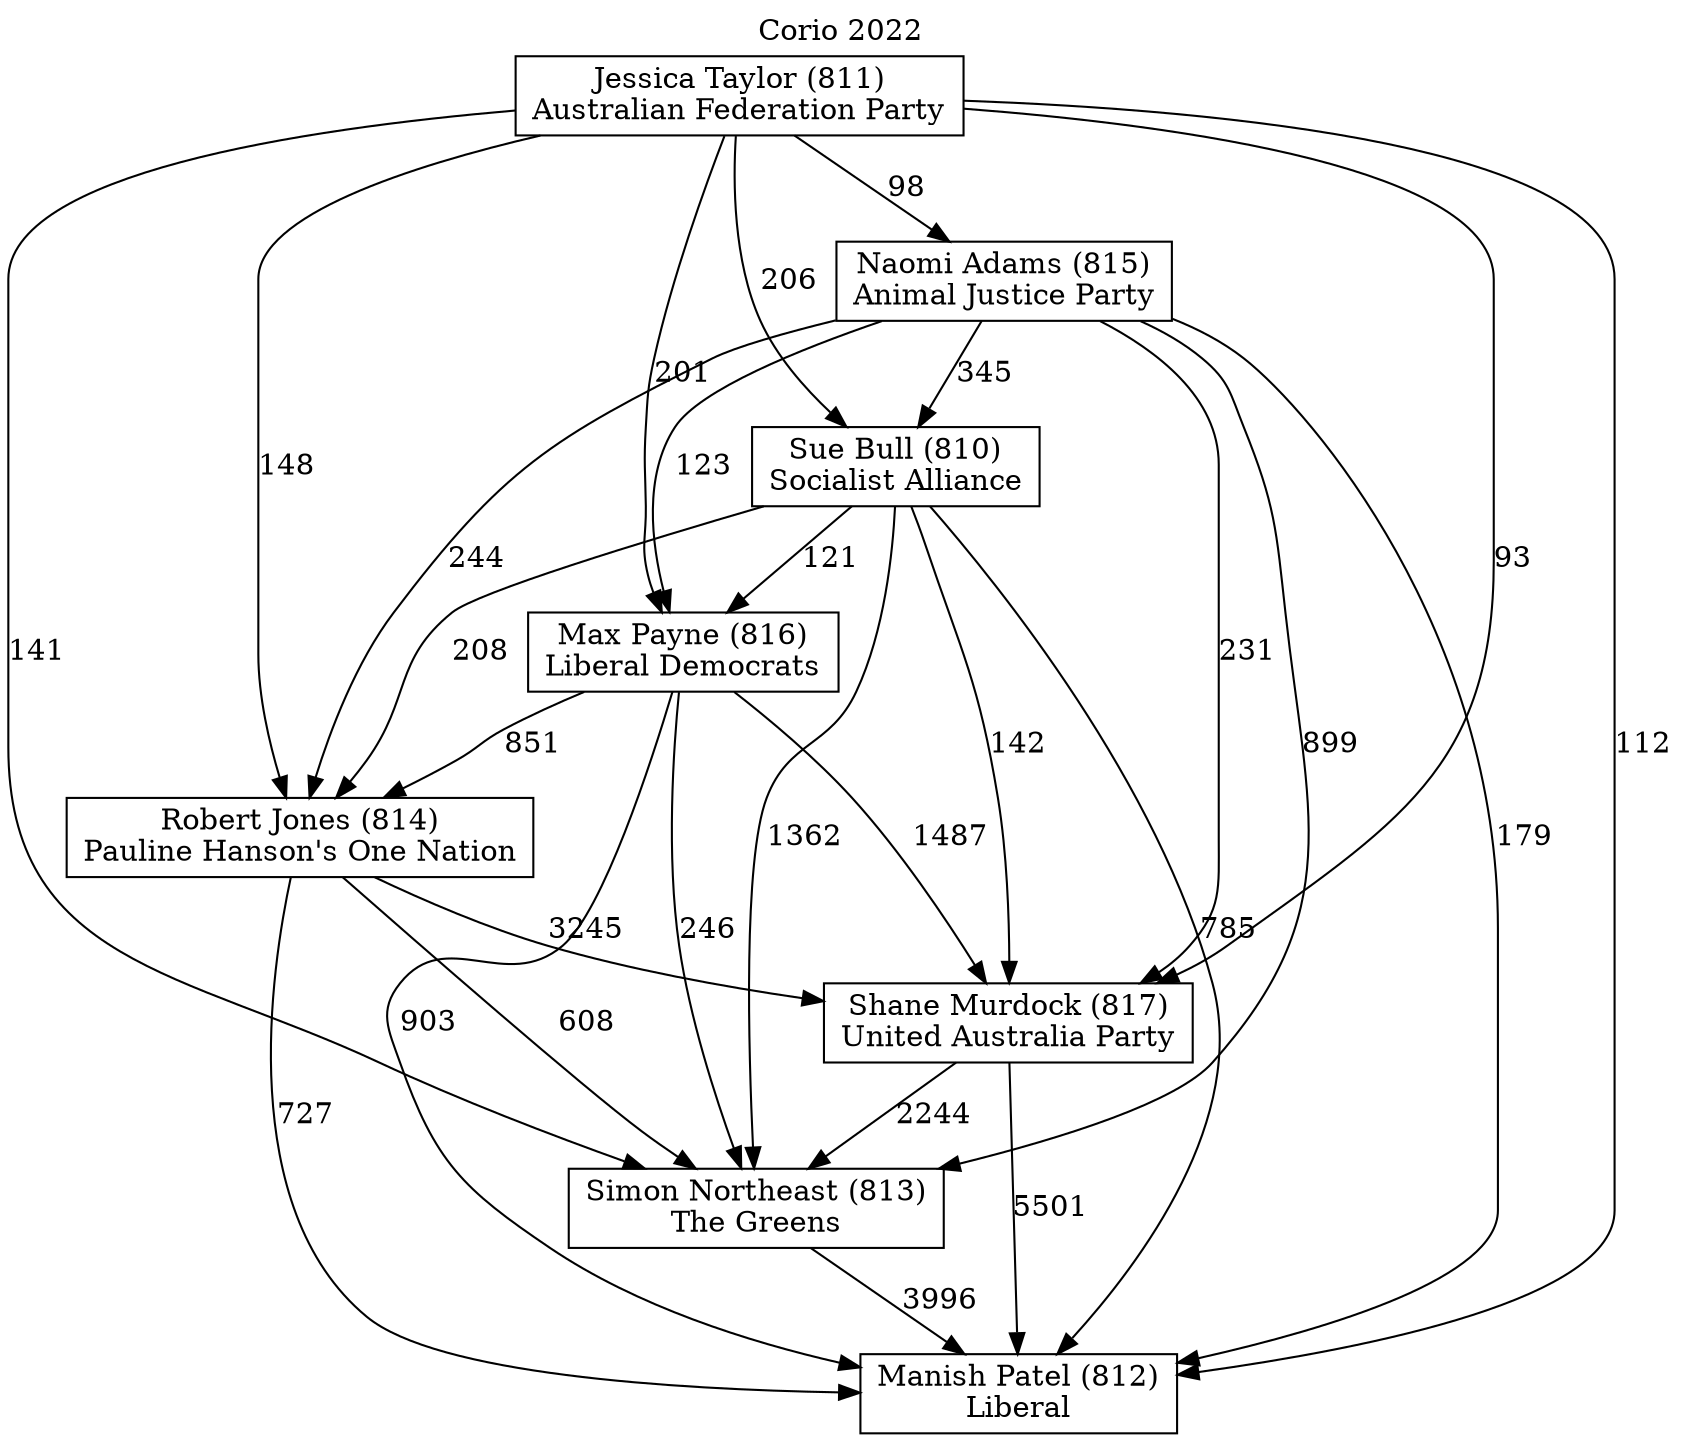 // House preference flow
digraph "Manish Patel (812)_Corio_2022" {
	graph [label="Corio 2022" labelloc=t mclimit=10]
	node [shape=box]
	"Manish Patel (812)" [label="Manish Patel (812)
Liberal"]
	"Simon Northeast (813)" [label="Simon Northeast (813)
The Greens"]
	"Shane Murdock (817)" [label="Shane Murdock (817)
United Australia Party"]
	"Robert Jones (814)" [label="Robert Jones (814)
Pauline Hanson's One Nation"]
	"Max Payne (816)" [label="Max Payne (816)
Liberal Democrats"]
	"Sue Bull (810)" [label="Sue Bull (810)
Socialist Alliance"]
	"Naomi Adams (815)" [label="Naomi Adams (815)
Animal Justice Party"]
	"Jessica Taylor (811)" [label="Jessica Taylor (811)
Australian Federation Party"]
	"Simon Northeast (813)" -> "Manish Patel (812)" [label=3996]
	"Shane Murdock (817)" -> "Simon Northeast (813)" [label=2244]
	"Robert Jones (814)" -> "Shane Murdock (817)" [label=3245]
	"Max Payne (816)" -> "Robert Jones (814)" [label=851]
	"Sue Bull (810)" -> "Max Payne (816)" [label=121]
	"Naomi Adams (815)" -> "Sue Bull (810)" [label=345]
	"Jessica Taylor (811)" -> "Naomi Adams (815)" [label=98]
	"Shane Murdock (817)" -> "Manish Patel (812)" [label=5501]
	"Robert Jones (814)" -> "Manish Patel (812)" [label=727]
	"Max Payne (816)" -> "Manish Patel (812)" [label=903]
	"Sue Bull (810)" -> "Manish Patel (812)" [label=785]
	"Naomi Adams (815)" -> "Manish Patel (812)" [label=179]
	"Jessica Taylor (811)" -> "Manish Patel (812)" [label=112]
	"Jessica Taylor (811)" -> "Sue Bull (810)" [label=206]
	"Naomi Adams (815)" -> "Max Payne (816)" [label=123]
	"Jessica Taylor (811)" -> "Max Payne (816)" [label=201]
	"Sue Bull (810)" -> "Robert Jones (814)" [label=208]
	"Naomi Adams (815)" -> "Robert Jones (814)" [label=244]
	"Jessica Taylor (811)" -> "Robert Jones (814)" [label=148]
	"Max Payne (816)" -> "Shane Murdock (817)" [label=1487]
	"Sue Bull (810)" -> "Shane Murdock (817)" [label=142]
	"Naomi Adams (815)" -> "Shane Murdock (817)" [label=231]
	"Jessica Taylor (811)" -> "Shane Murdock (817)" [label=93]
	"Robert Jones (814)" -> "Simon Northeast (813)" [label=608]
	"Max Payne (816)" -> "Simon Northeast (813)" [label=246]
	"Sue Bull (810)" -> "Simon Northeast (813)" [label=1362]
	"Naomi Adams (815)" -> "Simon Northeast (813)" [label=899]
	"Jessica Taylor (811)" -> "Simon Northeast (813)" [label=141]
}
